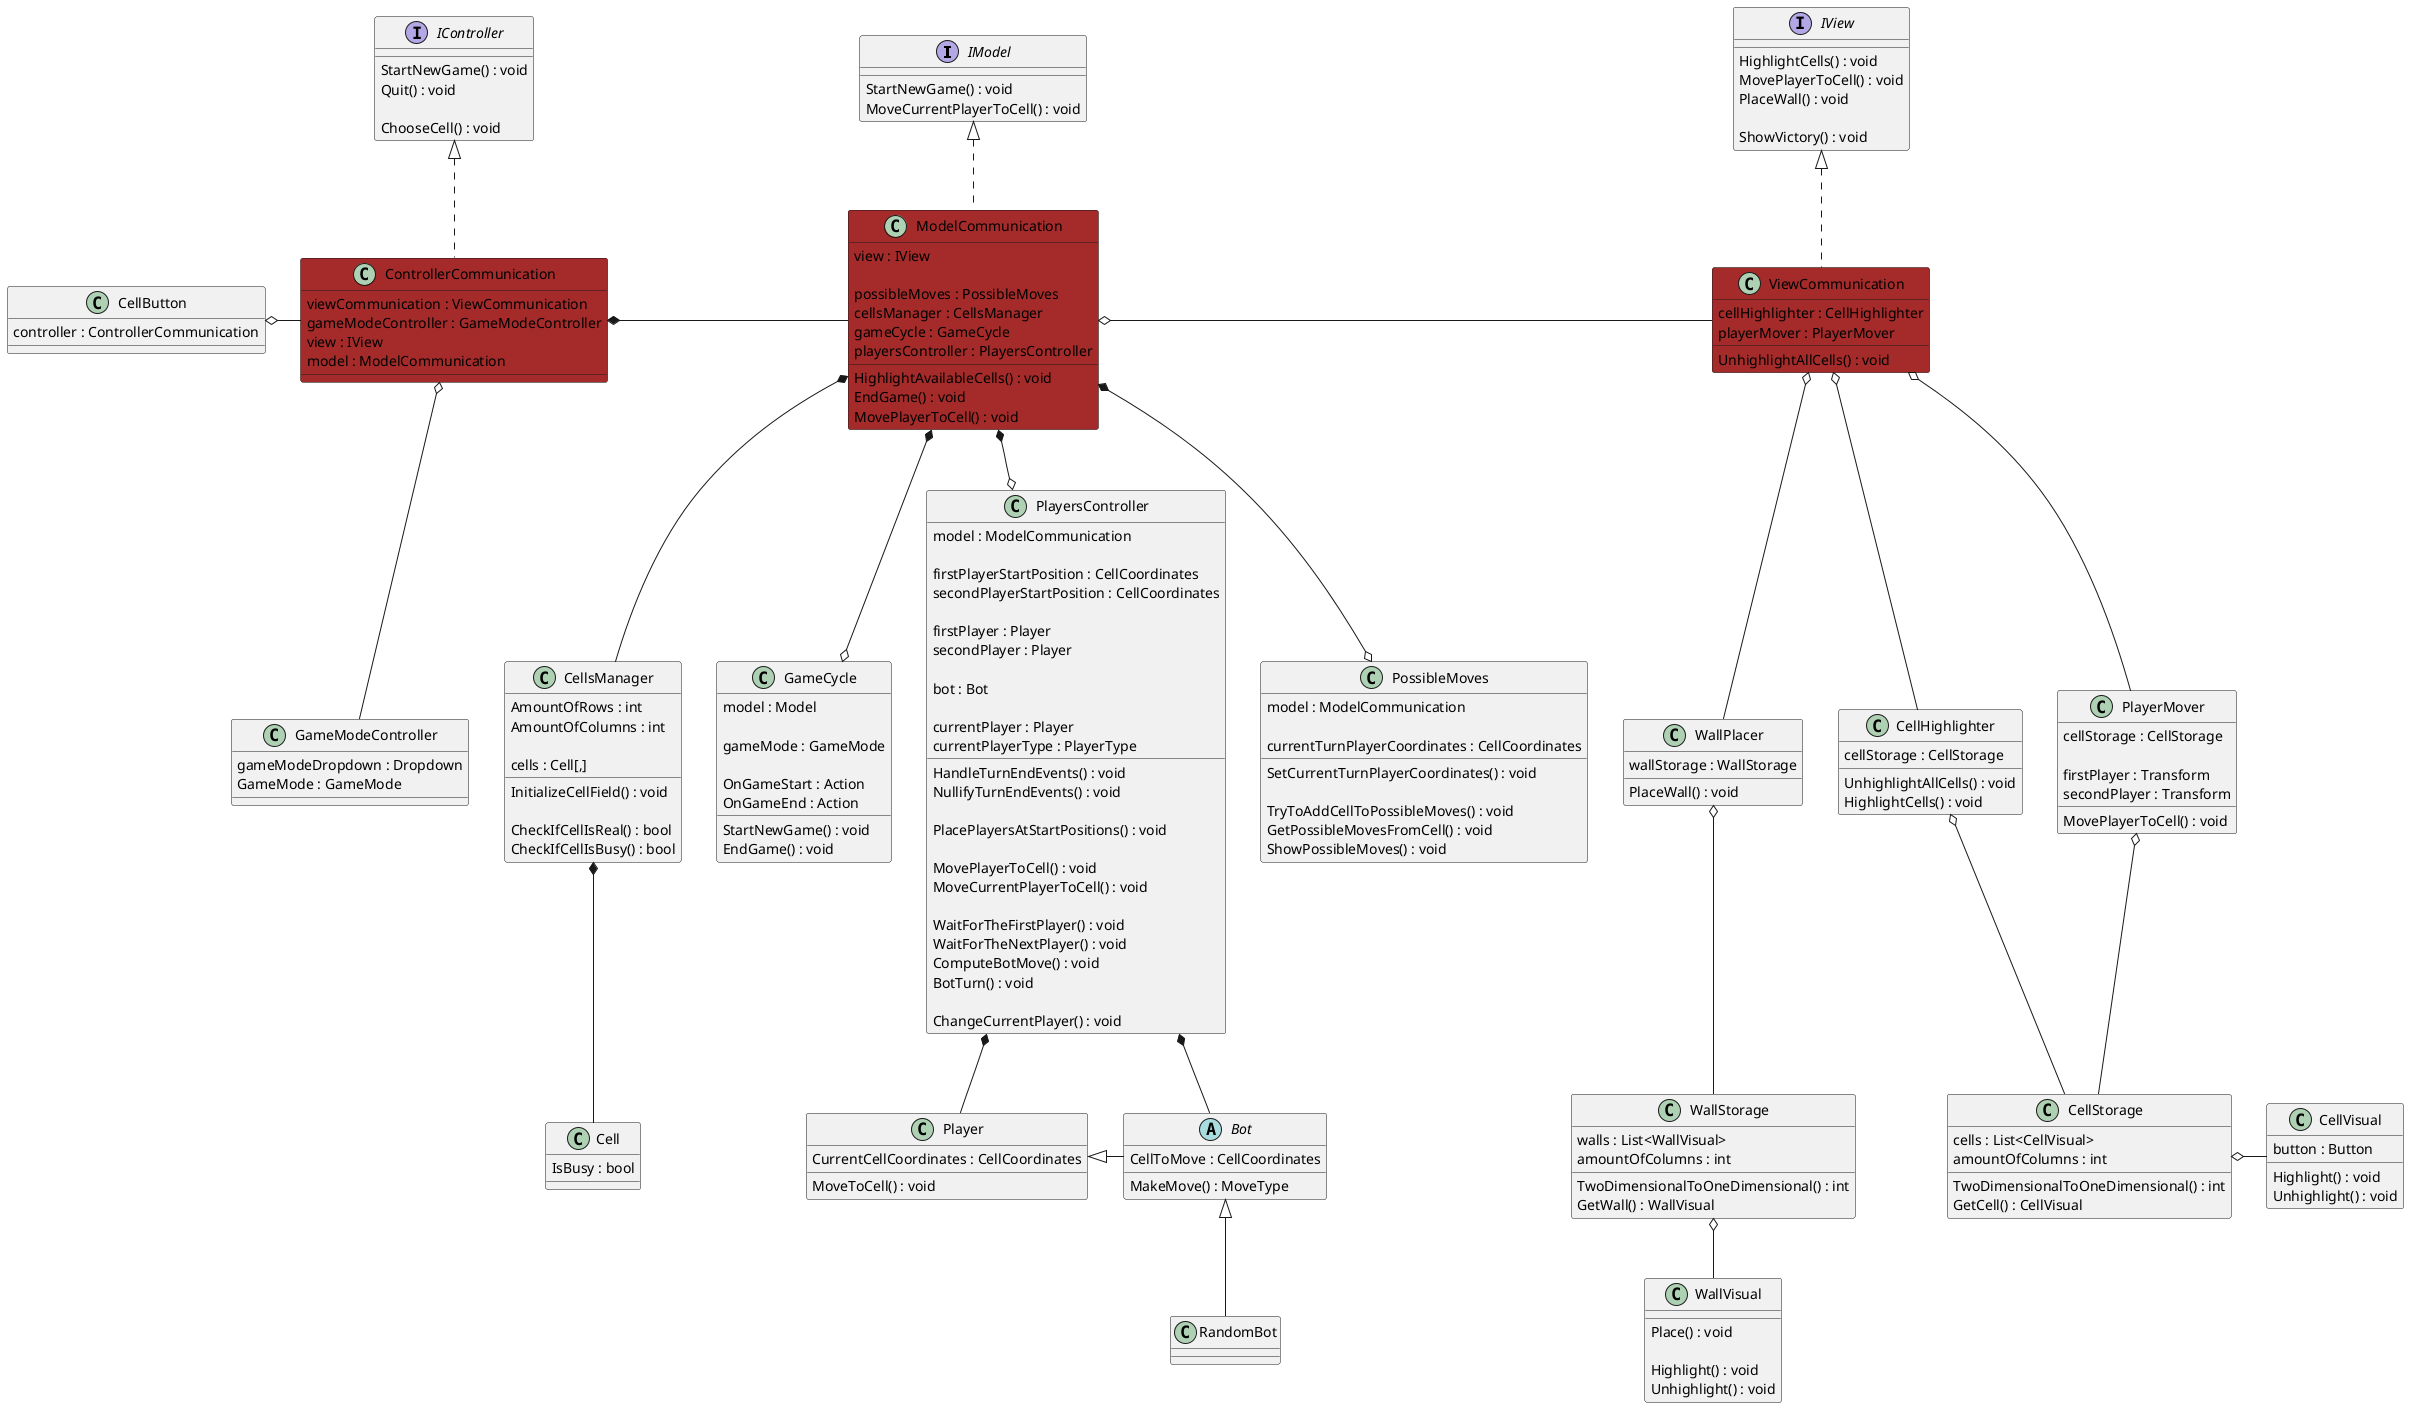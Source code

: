 ﻿@startuml
'https://plantuml.com/sequence-diagram

'-----Model-----'
    
interface IModel
{
    StartNewGame() : void
    MoveCurrentPlayerToCell() : void
}
class ModelCommunication #brown
{
    view : IView 

    possibleMoves : PossibleMoves
    cellsManager : CellsManager
    gameCycle : GameCycle
    playersController : PlayersController
    
    HighlightAvailableCells() : void
    EndGame() : void
    MovePlayerToCell() : void
}

class Cell
{
    IsBusy : bool
}
class CellsManager
{
    AmountOfRows : int
    AmountOfColumns : int
    
    cells : Cell[,]
    
    InitializeCellField() : void
    
    CheckIfCellIsReal() : bool
    CheckIfCellIsBusy() : bool
}
class GameCycle
{
    model : Model

    gameMode : GameMode
    
    OnGameStart : Action
    OnGameEnd : Action
    
    StartNewGame() : void
    EndGame() : void
}
class PlayersController
{
    model : ModelCommunication
    
    firstPlayerStartPosition : CellCoordinates
    secondPlayerStartPosition : CellCoordinates

    firstPlayer : Player
    secondPlayer : Player
    
    bot : Bot   
    
    currentPlayer : Player
    currentPlayerType : PlayerType
    
    HandleTurnEndEvents() : void
    NullifyTurnEndEvents() : void
    
    PlacePlayersAtStartPositions() : void
    
    MovePlayerToCell() : void
    MoveCurrentPlayerToCell() : void
    
    WaitForTheFirstPlayer() : void
    WaitForTheNextPlayer() : void
        
    ComputeBotMove() : void
    BotTurn() : void
    
    ChangeCurrentPlayer() : void
}
class PossibleMoves
{
    model : ModelCommunication
    
    currentTurnPlayerCoordinates : CellCoordinates
    
    SetCurrentTurnPlayerCoordinates() : void
    
    TryToAddCellToPossibleMoves() : void
    GetPossibleMovesFromCell() : void
    ShowPossibleMoves() : void
}

class Player
{
    CurrentCellCoordinates : CellCoordinates
    
    MoveToCell() : void
}
abstract class Bot
{
    CellToMove : CellCoordinates
    
    MakeMove() : MoveType
}
class RandomBot

IModel <|.. ModelCommunication

ModelCommunication o- ViewCommunication

ModelCommunication *--o PossibleMoves
ModelCommunication *-- CellsManager
ModelCommunication *--o GameCycle
ModelCommunication *--o PlayersController

CellsManager *-- Cell

PlayersController *-- Player
PlayersController *-- Bot
Player <|- Bot
Bot <|-- RandomBot
    
'-----View-----'

interface IView
{
    HighlightCells() : void
    MovePlayerToCell() : void
    PlaceWall() : void

    ShowVictory() : void
}
class ViewCommunication #brown
{
    cellHighlighter : CellHighlighter
    playerMover : PlayerMover
    
    UnhighlightAllCells() : void
}

class CellHighlighter
{
    cellStorage : CellStorage

    UnhighlightAllCells() : void
    HighlightCells() : void
}
class CellStorage
{
   cells : List<CellVisual>
   amountOfColumns : int

   TwoDimensionalToOneDimensional() : int
   GetCell() : CellVisual
}
class CellVisual
{
    button : Button
    
    Highlight() : void
    Unhighlight() : void
}

class WallPlacer
{
    wallStorage : WallStorage

    PlaceWall() : void
}
class WallStorage
{
   walls : List<WallVisual>
   amountOfColumns : int

   TwoDimensionalToOneDimensional() : int
   GetWall() : WallVisual
}
class WallVisual
{
    Place() : void
    
    Highlight() : void
    Unhighlight() : void
}

class PlayerMover
{
    cellStorage : CellStorage
    
    firstPlayer : Transform
    secondPlayer : Transform
            
    MovePlayerToCell() : void
}
    
IView <|..  ViewCommunication

ViewCommunication o-- CellHighlighter
ViewCommunication o-- PlayerMover
ViewCommunication o-- WallPlacer

CellHighlighter o-- CellStorage
PlayerMover o-- CellStorage
CellStorage o- CellVisual

WallPlacer o-- WallStorage
WallStorage o-- WallVisual

'-----Controller-----'

interface IController
{
    StartNewGame() : void
    Quit() : void
    
    ChooseCell() : void
}

class ControllerCommunication #brown
{
    viewCommunication : ViewCommunication
    gameModeController : GameModeController
    view : IView
    model : ModelCommunication
}

class GameModeController
{
    gameModeDropdown : Dropdown
    GameMode : GameMode
}
class CellButton
{
    controller : ControllerCommunication
}

IController <|.. ControllerCommunication

ControllerCommunication *- ModelCommunication

ControllerCommunication o-- GameModeController
CellButton o- ControllerCommunication

@enduml